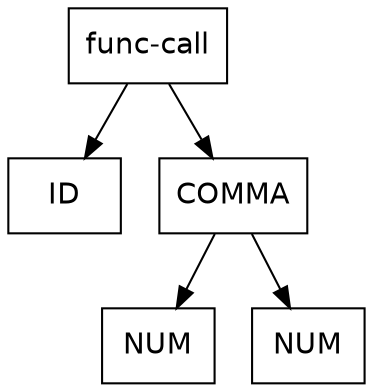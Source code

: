 digraph d{
node [fontname="Helvetica",shape=box];
n0 [label=<func-call>];
n1 [label=<ID>];
n2 [label=<COMMA>];
n3 [label=<NUM>];
n4 [label=<NUM>];
n0 -> n1;
n0 -> n2;
n2 -> n3;
n2 -> n4;
}